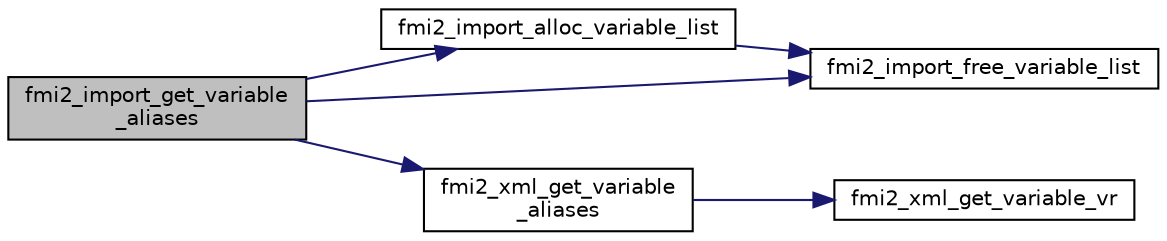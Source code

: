 digraph "fmi2_import_get_variable_aliases"
{
  edge [fontname="Helvetica",fontsize="10",labelfontname="Helvetica",labelfontsize="10"];
  node [fontname="Helvetica",fontsize="10",shape=record];
  rankdir="LR";
  Node224 [label="fmi2_import_get_variable\l_aliases",height=0.2,width=0.4,color="black", fillcolor="grey75", style="filled", fontcolor="black"];
  Node224 -> Node225 [color="midnightblue",fontsize="10",style="solid",fontname="Helvetica"];
  Node225 [label="fmi2_import_alloc_variable_list",height=0.2,width=0.4,color="black", fillcolor="white", style="filled",URL="$df/dae/group__fmi2__import__varlist.html#ga7b144735582b53a3501f2e9ada1509b1",tooltip="Allocate an empty list. "];
  Node225 -> Node226 [color="midnightblue",fontsize="10",style="solid",fontname="Helvetica"];
  Node226 [label="fmi2_import_free_variable_list",height=0.2,width=0.4,color="black", fillcolor="white", style="filled",URL="$df/dae/group__fmi2__import__varlist.html#ga1dcb75553b4e66d962f25f6472df602a",tooltip="Free a variable list. Note that variable lists are allocated dynamically and must be freed when not n..."];
  Node224 -> Node227 [color="midnightblue",fontsize="10",style="solid",fontname="Helvetica"];
  Node227 [label="fmi2_xml_get_variable\l_aliases",height=0.2,width=0.4,color="black", fillcolor="white", style="filled",URL="$d2/d92/group__fmi2__xml__variables.html#gac5e5bdede69c54937bd5e262f57ec04a"];
  Node227 -> Node228 [color="midnightblue",fontsize="10",style="solid",fontname="Helvetica"];
  Node228 [label="fmi2_xml_get_variable_vr",height=0.2,width=0.4,color="black", fillcolor="white", style="filled",URL="$d2/d92/group__fmi2__xml__variables.html#ga51fe4bf857f5dd86808d2165d4a70f03"];
  Node224 -> Node226 [color="midnightblue",fontsize="10",style="solid",fontname="Helvetica"];
}
